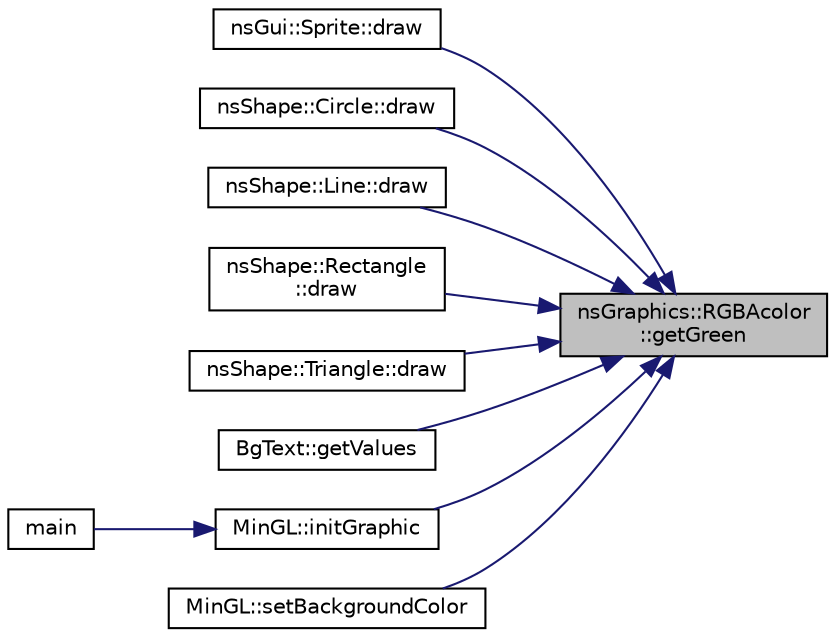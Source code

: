 digraph "nsGraphics::RGBAcolor::getGreen"
{
 // LATEX_PDF_SIZE
  edge [fontname="Helvetica",fontsize="10",labelfontname="Helvetica",labelfontsize="10"];
  node [fontname="Helvetica",fontsize="10",shape=record];
  rankdir="RL";
  Node1 [label="nsGraphics::RGBAcolor\l::getGreen",height=0.2,width=0.4,color="black", fillcolor="grey75", style="filled", fontcolor="black",tooltip="Récupère le taux de vert."];
  Node1 -> Node2 [dir="back",color="midnightblue",fontsize="10",style="solid",fontname="Helvetica"];
  Node2 [label="nsGui::Sprite::draw",height=0.2,width=0.4,color="black", fillcolor="white", style="filled",URL="$classns_gui_1_1_sprite.html#ac4b29170aef06d46990b68da76480f28",tooltip="Fonction pour afficher l'objet."];
  Node1 -> Node3 [dir="back",color="midnightblue",fontsize="10",style="solid",fontname="Helvetica"];
  Node3 [label="nsShape::Circle::draw",height=0.2,width=0.4,color="black", fillcolor="white", style="filled",URL="$classns_shape_1_1_circle.html#a03be5cdd7d6a0feaa7d6b0a819389a7a",tooltip="Fonction pour afficher l'objet."];
  Node1 -> Node4 [dir="back",color="midnightblue",fontsize="10",style="solid",fontname="Helvetica"];
  Node4 [label="nsShape::Line::draw",height=0.2,width=0.4,color="black", fillcolor="white", style="filled",URL="$classns_shape_1_1_line.html#a593ce7771accbbe3bb0f0baf70ece47b",tooltip="Fonction pour afficher l'objet."];
  Node1 -> Node5 [dir="back",color="midnightblue",fontsize="10",style="solid",fontname="Helvetica"];
  Node5 [label="nsShape::Rectangle\l::draw",height=0.2,width=0.4,color="black", fillcolor="white", style="filled",URL="$classns_shape_1_1_rectangle.html#a87e5544cddc2ed7b3bfd189b796ab2a5",tooltip="Fonction pour afficher l'objet."];
  Node1 -> Node6 [dir="back",color="midnightblue",fontsize="10",style="solid",fontname="Helvetica"];
  Node6 [label="nsShape::Triangle::draw",height=0.2,width=0.4,color="black", fillcolor="white", style="filled",URL="$classns_shape_1_1_triangle.html#a5586345f4e15181f994a0d4946f61353",tooltip="Fonction pour afficher l'objet."];
  Node1 -> Node7 [dir="back",color="midnightblue",fontsize="10",style="solid",fontname="Helvetica"];
  Node7 [label="BgText::getValues",height=0.2,width=0.4,color="black", fillcolor="white", style="filled",URL="$class_bg_text.html#a01cc8269e39184b805351409aac4feb4",tooltip="Récupère des valeurs dans un vecteur de float pour l'ID spécifié"];
  Node1 -> Node8 [dir="back",color="midnightblue",fontsize="10",style="solid",fontname="Helvetica"];
  Node8 [label="MinGL::initGraphic",height=0.2,width=0.4,color="black", fillcolor="white", style="filled",URL="$class_min_g_l.html#a5962a0a0ced7879bc0cc65e267e8d7fc",tooltip="Initialise minGL et ouvre la fenêtre."];
  Node8 -> Node9 [dir="back",color="midnightblue",fontsize="10",style="solid",fontname="Helvetica"];
  Node9 [label="main",height=0.2,width=0.4,color="black", fillcolor="white", style="filled",URL="$main_8cpp.html#ae66f6b31b5ad750f1fe042a706a4e3d4",tooltip=" "];
  Node1 -> Node10 [dir="back",color="midnightblue",fontsize="10",style="solid",fontname="Helvetica"];
  Node10 [label="MinGL::setBackgroundColor",height=0.2,width=0.4,color="black", fillcolor="white", style="filled",URL="$class_min_g_l.html#a4399b7615cea89f850cd5c66e428c367",tooltip="Règle la couleur de fond de la fenêtre."];
}
